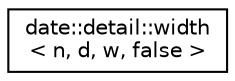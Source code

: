 digraph "Graphical Class Hierarchy"
{
 // LATEX_PDF_SIZE
  edge [fontname="Helvetica",fontsize="10",labelfontname="Helvetica",labelfontsize="10"];
  node [fontname="Helvetica",fontsize="10",shape=record];
  rankdir="LR";
  Node0 [label="date::detail::width\l\< n, d, w, false \>",height=0.2,width=0.4,color="black", fillcolor="white", style="filled",URL="$structdate_1_1detail_1_1width_3_01n_00_01d_00_01w_00_01false_01_4.html",tooltip=" "];
}
